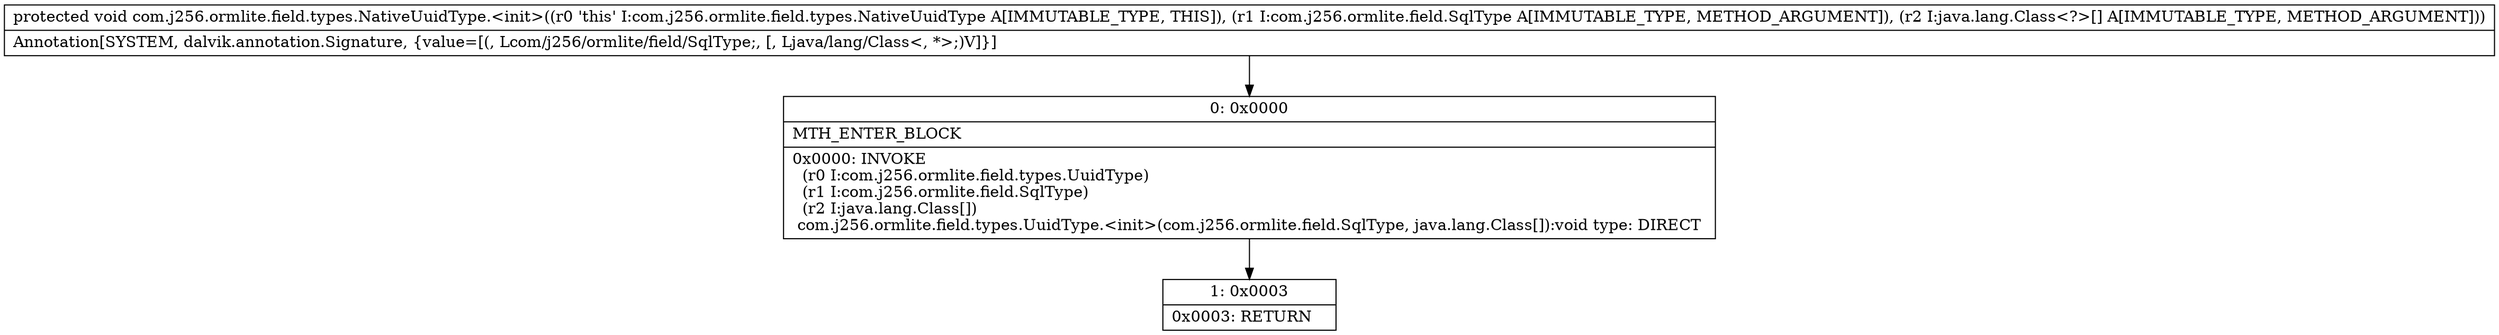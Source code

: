 digraph "CFG forcom.j256.ormlite.field.types.NativeUuidType.\<init\>(Lcom\/j256\/ormlite\/field\/SqlType;[Ljava\/lang\/Class;)V" {
Node_0 [shape=record,label="{0\:\ 0x0000|MTH_ENTER_BLOCK\l|0x0000: INVOKE  \l  (r0 I:com.j256.ormlite.field.types.UuidType)\l  (r1 I:com.j256.ormlite.field.SqlType)\l  (r2 I:java.lang.Class[])\l com.j256.ormlite.field.types.UuidType.\<init\>(com.j256.ormlite.field.SqlType, java.lang.Class[]):void type: DIRECT \l}"];
Node_1 [shape=record,label="{1\:\ 0x0003|0x0003: RETURN   \l}"];
MethodNode[shape=record,label="{protected void com.j256.ormlite.field.types.NativeUuidType.\<init\>((r0 'this' I:com.j256.ormlite.field.types.NativeUuidType A[IMMUTABLE_TYPE, THIS]), (r1 I:com.j256.ormlite.field.SqlType A[IMMUTABLE_TYPE, METHOD_ARGUMENT]), (r2 I:java.lang.Class\<?\>[] A[IMMUTABLE_TYPE, METHOD_ARGUMENT]))  | Annotation[SYSTEM, dalvik.annotation.Signature, \{value=[(, Lcom\/j256\/ormlite\/field\/SqlType;, [, Ljava\/lang\/Class\<, *\>;)V]\}]\l}"];
MethodNode -> Node_0;
Node_0 -> Node_1;
}

